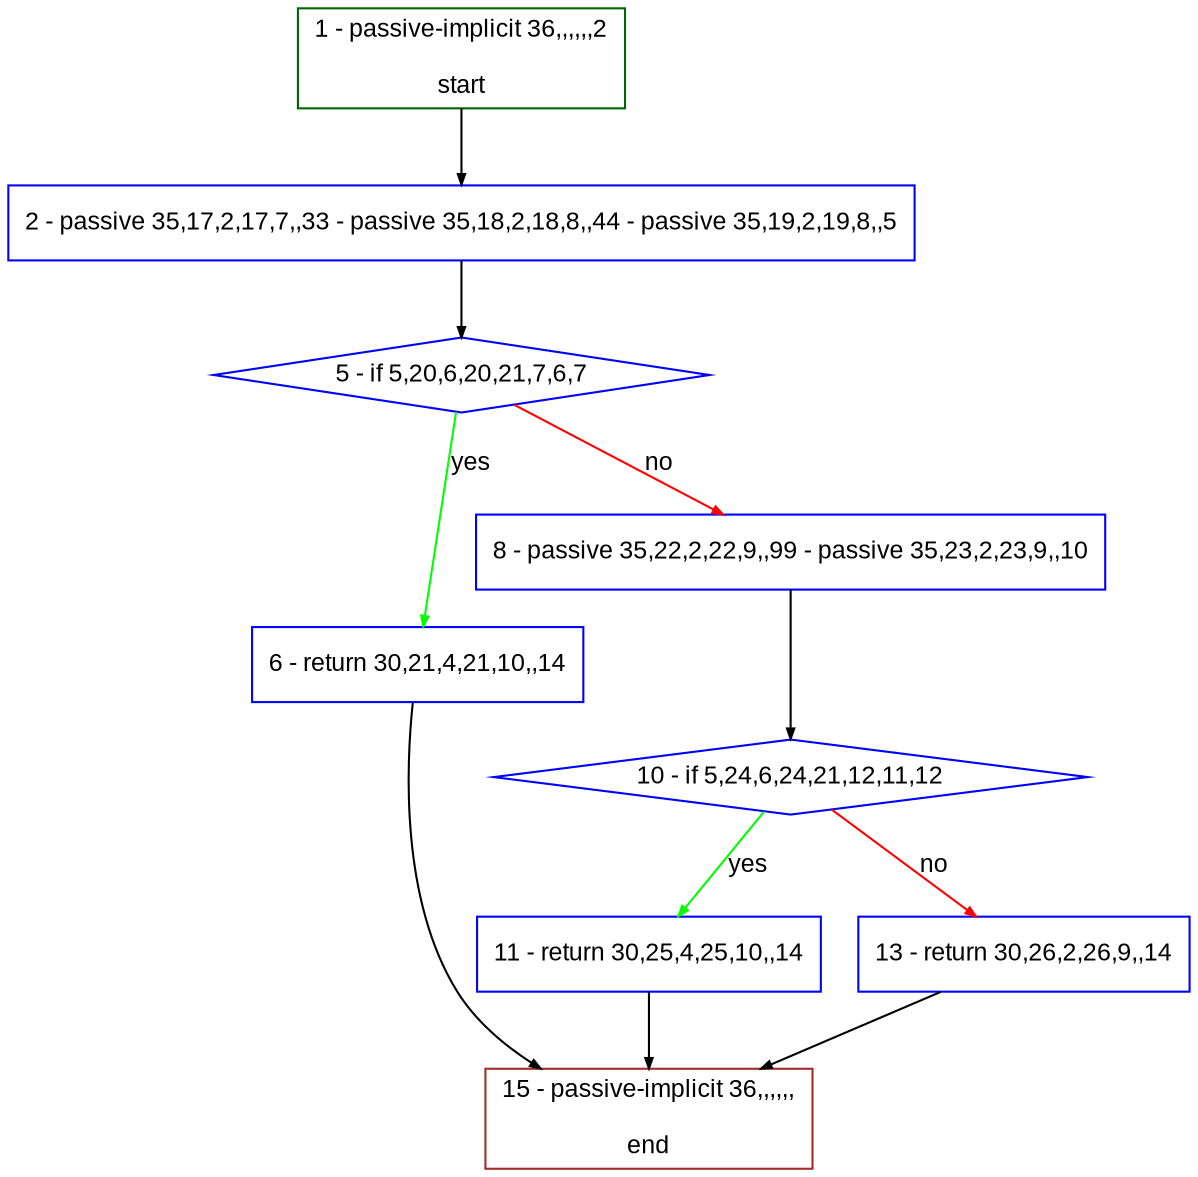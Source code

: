 digraph "" {
  graph [bgcolor="white", fillcolor="#FFFFCC", pack="true", packmode="clust", fontname="Arial", label="", fontsize="12", compound="true", style="rounded,filled"];
  node [node_initialized="no", fillcolor="white", fontname="Arial", label="", color="grey", fontsize="12", fixedsize="false", compound="true", shape="rectangle", style="filled"];
  edge [arrowtail="none", lhead="", fontcolor="black", fontname="Arial", label="", color="black", fontsize="12", arrowhead="normal", arrowsize="0.5", compound="true", ltail="", dir="forward"];
  __N1 [fillcolor="#ffffff", label="2 - passive 35,17,2,17,7,,33 - passive 35,18,2,18,8,,44 - passive 35,19,2,19,8,,5", color="#0000ff", shape="box", style="filled"];
  __N2 [fillcolor="#ffffff", label="1 - passive-implicit 36,,,,,,2\n\nstart", color="#006400", shape="box", style="filled"];
  __N3 [fillcolor="#ffffff", label="5 - if 5,20,6,20,21,7,6,7", color="#0000ff", shape="diamond", style="filled"];
  __N4 [fillcolor="#ffffff", label="6 - return 30,21,4,21,10,,14", color="#0000ff", shape="box", style="filled"];
  __N5 [fillcolor="#ffffff", label="8 - passive 35,22,2,22,9,,99 - passive 35,23,2,23,9,,10", color="#0000ff", shape="box", style="filled"];
  __N6 [fillcolor="#ffffff", label="15 - passive-implicit 36,,,,,,\n\nend", color="#a52a2a", shape="box", style="filled"];
  __N7 [fillcolor="#ffffff", label="10 - if 5,24,6,24,21,12,11,12", color="#0000ff", shape="diamond", style="filled"];
  __N8 [fillcolor="#ffffff", label="11 - return 30,25,4,25,10,,14", color="#0000ff", shape="box", style="filled"];
  __N9 [fillcolor="#ffffff", label="13 - return 30,26,2,26,9,,14", color="#0000ff", shape="box", style="filled"];
  __N2 -> __N1 [arrowtail="none", color="#000000", label="", arrowhead="normal", dir="forward"];
  __N1 -> __N3 [arrowtail="none", color="#000000", label="", arrowhead="normal", dir="forward"];
  __N3 -> __N4 [arrowtail="none", color="#00ff00", label="yes", arrowhead="normal", dir="forward"];
  __N3 -> __N5 [arrowtail="none", color="#ff0000", label="no", arrowhead="normal", dir="forward"];
  __N4 -> __N6 [arrowtail="none", color="#000000", label="", arrowhead="normal", dir="forward"];
  __N5 -> __N7 [arrowtail="none", color="#000000", label="", arrowhead="normal", dir="forward"];
  __N7 -> __N8 [arrowtail="none", color="#00ff00", label="yes", arrowhead="normal", dir="forward"];
  __N7 -> __N9 [arrowtail="none", color="#ff0000", label="no", arrowhead="normal", dir="forward"];
  __N8 -> __N6 [arrowtail="none", color="#000000", label="", arrowhead="normal", dir="forward"];
  __N9 -> __N6 [arrowtail="none", color="#000000", label="", arrowhead="normal", dir="forward"];
}
